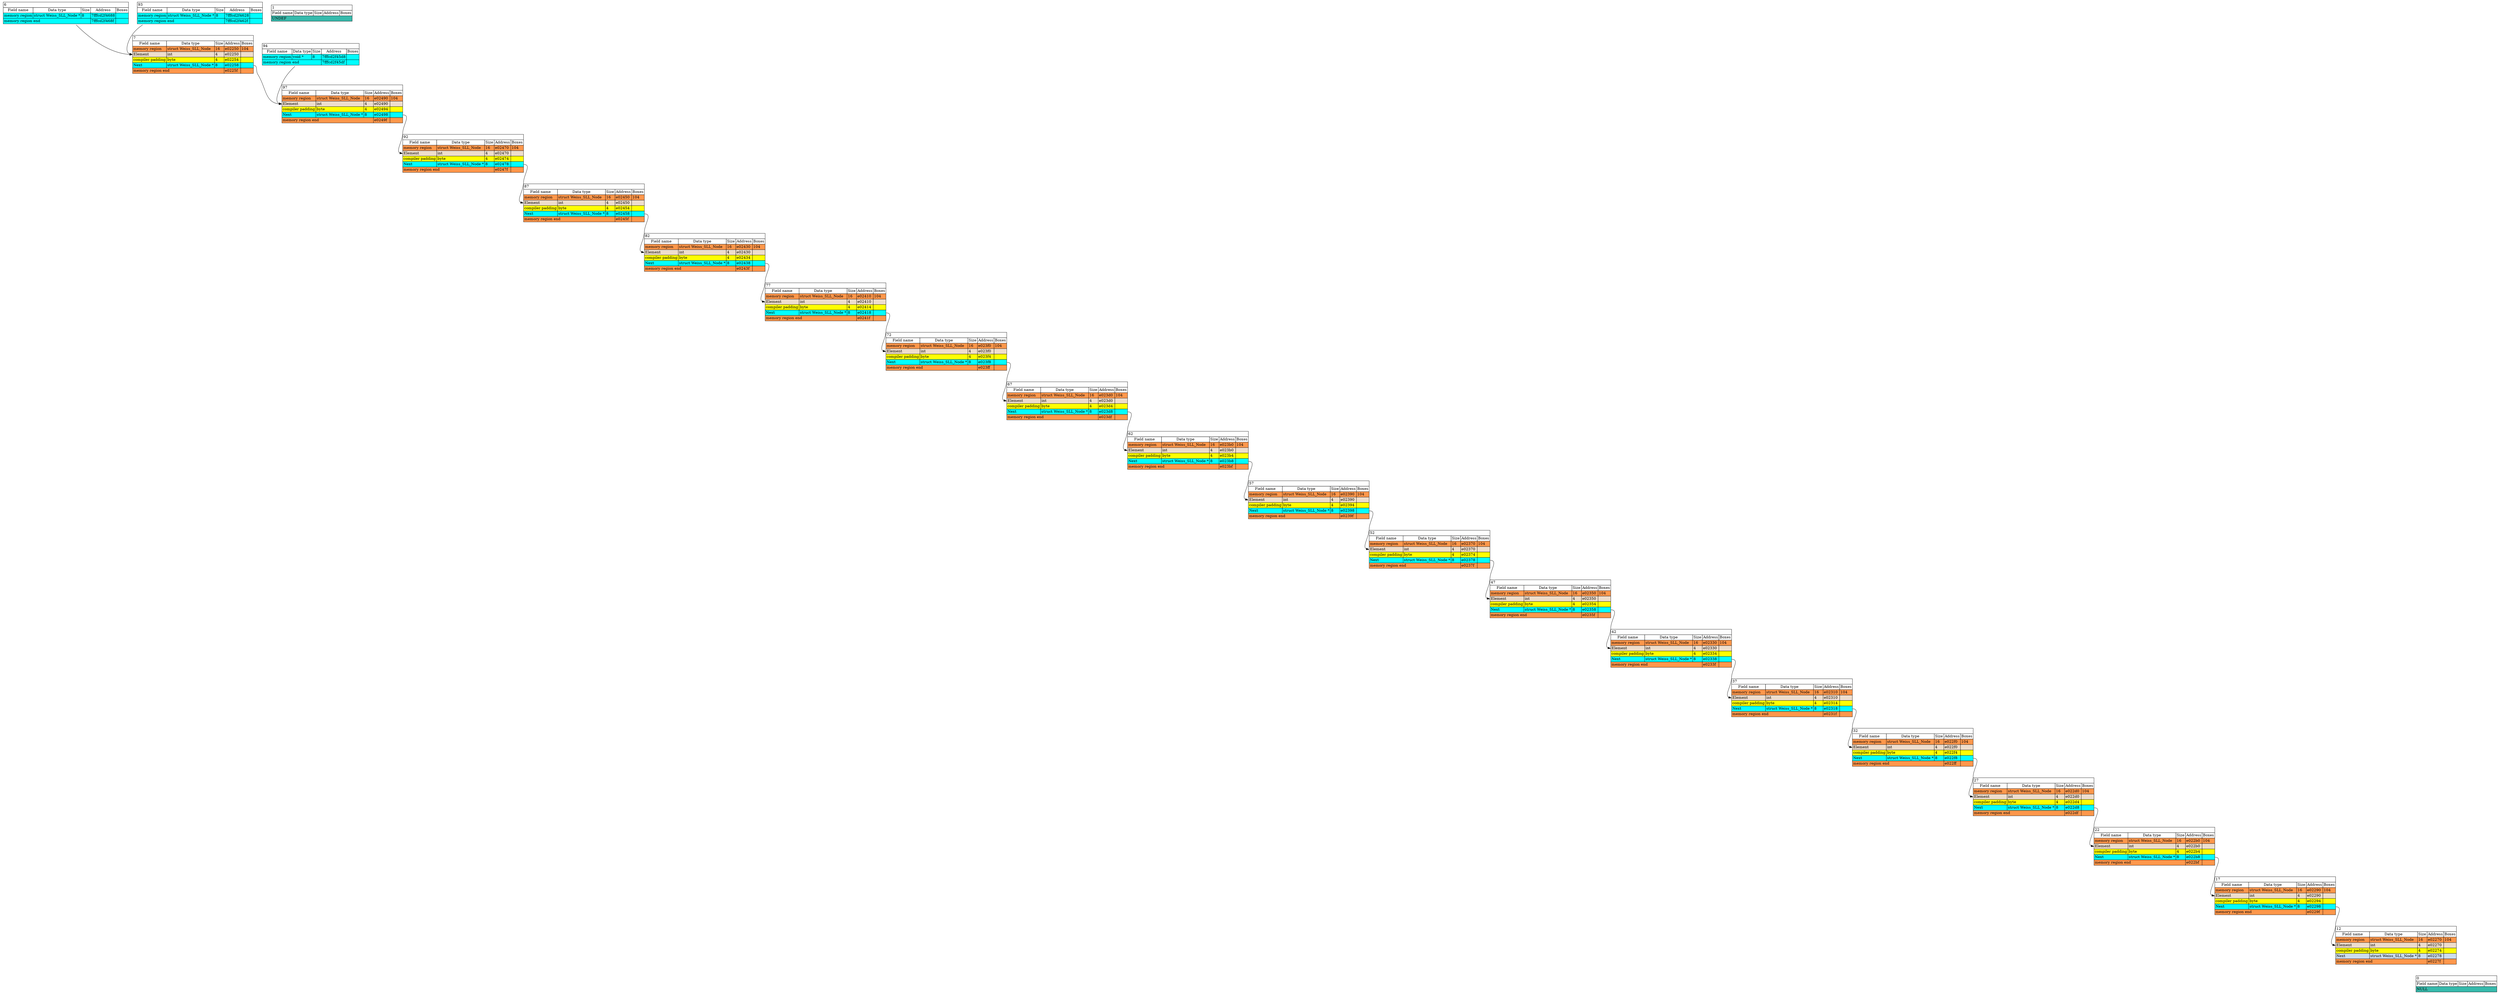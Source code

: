 digraph G {
	"42":"14689080out:e" -> "37":"14689040in:w" [color = "#000000"]
	"87":"14689368out:e" -> "82":"14689328in:w" [color = "#000000"]
	"7":"14688856out:e" -> "97":"14689424in:w" [color = "#000000"]
	"37":"14689048out:e" -> "32":"14689008in:w" [color = "#000000"]
	"52":"14689144out:e" -> "47":"14689104in:w" [color = "#000000"]
	"77":"14689304out:e" -> "72":"14689264in:w" [color = "#000000"]
	"47":"14689112out:e" -> "42":"14689072in:w" [color = "#000000"]
	"72":"14689272out:e" -> "67":"14689232in:w" [color = "#000000"]
	"62":"14689208out:e" -> "57":"14689168in:w" [color = "#000000"]
	"92":"14689400out:e" -> "87":"14689360in:w" [color = "#000000"]
	"94":"headout:e" -> "97":"14689424in:w" [color = "#000000"]
	"27":"14688984out:e" -> "22":"14688944in:w" [color = "#000000"]
	"17":"14688920out:e" -> "12":"14688880in:w" [color = "#000000"]
	"57":"14689176out:e" -> "52":"14689136in:w" [color = "#000000"]
	"82":"14689336out:e" -> "77":"14689296in:w" [color = "#000000"]
	"12":"14688888out:e" -> "0":"0in:w" [style = invis]
	"6":"headout:e" -> "7":"14688848in:w" [color = "#000000"]
	"22":"14688952out:e" -> "17":"14688912in:w" [color = "#000000"]
	"97":"14689432out:e" -> "92":"14689392in:w" [color = "#000000"]
	"32":"14689016out:e" -> "27":"14688976in:w" [color = "#000000"]
	"93":"headout:e" -> "7":"14688848in:w" [color = "#000000"]
	"67":"14689240out:e" -> "62":"14689200in:w" [color = "#000000"]
	subgraph connected_vertices {
		rankdir = LR
		62  [label = <<TABLE BORDER="0" COLOR="black" CELLBORDER="1" CELLSPACING="0"><TR><TD BGCOLOR="#FFFFFF" COLSPAN="5" PORT="" ALIGN="left">62</TD></TR><TR><TD>Field name</TD><TD>Data type</TD><TD>Size</TD><TD>Address</TD><TD>Boxes</TD></TR><TR><TD BGCOLOR="#FF974B" COLSPAN="1" PORT="head" ALIGN="left">memory region</TD><TD BGCOLOR="#FF974B" COLSPAN="1" PORT="" ALIGN="left">struct Weiss_SLL_Node</TD><TD BGCOLOR="#FF974B" COLSPAN="1" PORT="" ALIGN="left">16</TD><TD BGCOLOR="#FF974B" COLSPAN="1" PORT="" ALIGN="left">e023b0</TD><TD BGCOLOR="#FF974B" COLSPAN="1" PORT="" ALIGN="left">104</TD></TR><TR><TD BGCOLOR="#EEDDCC" COLSPAN="1" PORT="14689200in" ALIGN="left">Element</TD><TD BGCOLOR="#EEDDCC" COLSPAN="1" PORT="" ALIGN="left">int</TD><TD BGCOLOR="#EEDDCC" COLSPAN="1" PORT="" ALIGN="left">4</TD><TD BGCOLOR="#EEDDCC" COLSPAN="1" PORT="" ALIGN="left">e023b0</TD><TD BGCOLOR="#EEDDCC" COLSPAN="1" PORT="14689200out" ALIGN="left"></TD></TR><TR><TD BGCOLOR="#FFFF00" COLSPAN="1" PORT="" ALIGN="left">compiler padding</TD><TD BGCOLOR="#FFFF00" COLSPAN="1" PORT="" ALIGN="left">byte</TD><TD BGCOLOR="#FFFF00" COLSPAN="1" PORT="" ALIGN="left">4</TD><TD BGCOLOR="#FFFF00" COLSPAN="1" PORT="" ALIGN="left">e023b4</TD><TD BGCOLOR="#FFFF00" COLSPAN="1" PORT="" ALIGN="left"></TD></TR><TR><TD BGCOLOR="#00FFFF" COLSPAN="1" PORT="14689208in" ALIGN="left">Next</TD><TD BGCOLOR="#00FFFF" COLSPAN="1" PORT="" ALIGN="left">struct Weiss_SLL_Node *</TD><TD BGCOLOR="#00FFFF" COLSPAN="1" PORT="" ALIGN="left">8</TD><TD BGCOLOR="#00FFFF" COLSPAN="1" PORT="" ALIGN="left">e023b8</TD><TD BGCOLOR="#00FFFF" COLSPAN="1" PORT="14689208out" ALIGN="left"></TD></TR><TR><TD BGCOLOR="#FF974B" COLSPAN="3" PORT="head" ALIGN="left">memory region end</TD><TD BGCOLOR="#FF974B" COLSPAN="1" PORT="" ALIGN="left">e023bf</TD><TD BGCOLOR="#FF974B" COLSPAN="1" PORT="" ALIGN="left"></TD></TR></TABLE>>, shape = none]
		17  [label = <<TABLE BORDER="0" COLOR="black" CELLBORDER="1" CELLSPACING="0"><TR><TD BGCOLOR="#FFFFFF" COLSPAN="5" PORT="" ALIGN="left">17</TD></TR><TR><TD>Field name</TD><TD>Data type</TD><TD>Size</TD><TD>Address</TD><TD>Boxes</TD></TR><TR><TD BGCOLOR="#FF974B" COLSPAN="1" PORT="head" ALIGN="left">memory region</TD><TD BGCOLOR="#FF974B" COLSPAN="1" PORT="" ALIGN="left">struct Weiss_SLL_Node</TD><TD BGCOLOR="#FF974B" COLSPAN="1" PORT="" ALIGN="left">16</TD><TD BGCOLOR="#FF974B" COLSPAN="1" PORT="" ALIGN="left">e02290</TD><TD BGCOLOR="#FF974B" COLSPAN="1" PORT="" ALIGN="left">104</TD></TR><TR><TD BGCOLOR="#EEDDCC" COLSPAN="1" PORT="14688912in" ALIGN="left">Element</TD><TD BGCOLOR="#EEDDCC" COLSPAN="1" PORT="" ALIGN="left">int</TD><TD BGCOLOR="#EEDDCC" COLSPAN="1" PORT="" ALIGN="left">4</TD><TD BGCOLOR="#EEDDCC" COLSPAN="1" PORT="" ALIGN="left">e02290</TD><TD BGCOLOR="#EEDDCC" COLSPAN="1" PORT="14688912out" ALIGN="left"></TD></TR><TR><TD BGCOLOR="#FFFF00" COLSPAN="1" PORT="" ALIGN="left">compiler padding</TD><TD BGCOLOR="#FFFF00" COLSPAN="1" PORT="" ALIGN="left">byte</TD><TD BGCOLOR="#FFFF00" COLSPAN="1" PORT="" ALIGN="left">4</TD><TD BGCOLOR="#FFFF00" COLSPAN="1" PORT="" ALIGN="left">e02294</TD><TD BGCOLOR="#FFFF00" COLSPAN="1" PORT="" ALIGN="left"></TD></TR><TR><TD BGCOLOR="#00FFFF" COLSPAN="1" PORT="14688920in" ALIGN="left">Next</TD><TD BGCOLOR="#00FFFF" COLSPAN="1" PORT="" ALIGN="left">struct Weiss_SLL_Node *</TD><TD BGCOLOR="#00FFFF" COLSPAN="1" PORT="" ALIGN="left">8</TD><TD BGCOLOR="#00FFFF" COLSPAN="1" PORT="" ALIGN="left">e02298</TD><TD BGCOLOR="#00FFFF" COLSPAN="1" PORT="14688920out" ALIGN="left"></TD></TR><TR><TD BGCOLOR="#FF974B" COLSPAN="3" PORT="head" ALIGN="left">memory region end</TD><TD BGCOLOR="#FF974B" COLSPAN="1" PORT="" ALIGN="left">e0229f</TD><TD BGCOLOR="#FF974B" COLSPAN="1" PORT="" ALIGN="left"></TD></TR></TABLE>>, shape = none]
		97  [label = <<TABLE BORDER="0" COLOR="black" CELLBORDER="1" CELLSPACING="0"><TR><TD BGCOLOR="#FFFFFF" COLSPAN="5" PORT="" ALIGN="left">97</TD></TR><TR><TD>Field name</TD><TD>Data type</TD><TD>Size</TD><TD>Address</TD><TD>Boxes</TD></TR><TR><TD BGCOLOR="#FF974B" COLSPAN="1" PORT="head" ALIGN="left">memory region</TD><TD BGCOLOR="#FF974B" COLSPAN="1" PORT="" ALIGN="left">struct Weiss_SLL_Node</TD><TD BGCOLOR="#FF974B" COLSPAN="1" PORT="" ALIGN="left">16</TD><TD BGCOLOR="#FF974B" COLSPAN="1" PORT="" ALIGN="left">e02490</TD><TD BGCOLOR="#FF974B" COLSPAN="1" PORT="" ALIGN="left">104</TD></TR><TR><TD BGCOLOR="#EEDDCC" COLSPAN="1" PORT="14689424in" ALIGN="left">Element</TD><TD BGCOLOR="#EEDDCC" COLSPAN="1" PORT="" ALIGN="left">int</TD><TD BGCOLOR="#EEDDCC" COLSPAN="1" PORT="" ALIGN="left">4</TD><TD BGCOLOR="#EEDDCC" COLSPAN="1" PORT="" ALIGN="left">e02490</TD><TD BGCOLOR="#EEDDCC" COLSPAN="1" PORT="14689424out" ALIGN="left"></TD></TR><TR><TD BGCOLOR="#FFFF00" COLSPAN="1" PORT="" ALIGN="left">compiler padding</TD><TD BGCOLOR="#FFFF00" COLSPAN="1" PORT="" ALIGN="left">byte</TD><TD BGCOLOR="#FFFF00" COLSPAN="1" PORT="" ALIGN="left">4</TD><TD BGCOLOR="#FFFF00" COLSPAN="1" PORT="" ALIGN="left">e02494</TD><TD BGCOLOR="#FFFF00" COLSPAN="1" PORT="" ALIGN="left"></TD></TR><TR><TD BGCOLOR="#00FFFF" COLSPAN="1" PORT="14689432in" ALIGN="left">Next</TD><TD BGCOLOR="#00FFFF" COLSPAN="1" PORT="" ALIGN="left">struct Weiss_SLL_Node *</TD><TD BGCOLOR="#00FFFF" COLSPAN="1" PORT="" ALIGN="left">8</TD><TD BGCOLOR="#00FFFF" COLSPAN="1" PORT="" ALIGN="left">e02498</TD><TD BGCOLOR="#00FFFF" COLSPAN="1" PORT="14689432out" ALIGN="left"></TD></TR><TR><TD BGCOLOR="#FF974B" COLSPAN="3" PORT="head" ALIGN="left">memory region end</TD><TD BGCOLOR="#FF974B" COLSPAN="1" PORT="" ALIGN="left">e0249f</TD><TD BGCOLOR="#FF974B" COLSPAN="1" PORT="" ALIGN="left"></TD></TR></TABLE>>, shape = none]
		92  [label = <<TABLE BORDER="0" COLOR="black" CELLBORDER="1" CELLSPACING="0"><TR><TD BGCOLOR="#FFFFFF" COLSPAN="5" PORT="" ALIGN="left">92</TD></TR><TR><TD>Field name</TD><TD>Data type</TD><TD>Size</TD><TD>Address</TD><TD>Boxes</TD></TR><TR><TD BGCOLOR="#FF974B" COLSPAN="1" PORT="head" ALIGN="left">memory region</TD><TD BGCOLOR="#FF974B" COLSPAN="1" PORT="" ALIGN="left">struct Weiss_SLL_Node</TD><TD BGCOLOR="#FF974B" COLSPAN="1" PORT="" ALIGN="left">16</TD><TD BGCOLOR="#FF974B" COLSPAN="1" PORT="" ALIGN="left">e02470</TD><TD BGCOLOR="#FF974B" COLSPAN="1" PORT="" ALIGN="left">104</TD></TR><TR><TD BGCOLOR="#EEDDCC" COLSPAN="1" PORT="14689392in" ALIGN="left">Element</TD><TD BGCOLOR="#EEDDCC" COLSPAN="1" PORT="" ALIGN="left">int</TD><TD BGCOLOR="#EEDDCC" COLSPAN="1" PORT="" ALIGN="left">4</TD><TD BGCOLOR="#EEDDCC" COLSPAN="1" PORT="" ALIGN="left">e02470</TD><TD BGCOLOR="#EEDDCC" COLSPAN="1" PORT="14689392out" ALIGN="left"></TD></TR><TR><TD BGCOLOR="#FFFF00" COLSPAN="1" PORT="" ALIGN="left">compiler padding</TD><TD BGCOLOR="#FFFF00" COLSPAN="1" PORT="" ALIGN="left">byte</TD><TD BGCOLOR="#FFFF00" COLSPAN="1" PORT="" ALIGN="left">4</TD><TD BGCOLOR="#FFFF00" COLSPAN="1" PORT="" ALIGN="left">e02474</TD><TD BGCOLOR="#FFFF00" COLSPAN="1" PORT="" ALIGN="left"></TD></TR><TR><TD BGCOLOR="#00FFFF" COLSPAN="1" PORT="14689400in" ALIGN="left">Next</TD><TD BGCOLOR="#00FFFF" COLSPAN="1" PORT="" ALIGN="left">struct Weiss_SLL_Node *</TD><TD BGCOLOR="#00FFFF" COLSPAN="1" PORT="" ALIGN="left">8</TD><TD BGCOLOR="#00FFFF" COLSPAN="1" PORT="" ALIGN="left">e02478</TD><TD BGCOLOR="#00FFFF" COLSPAN="1" PORT="14689400out" ALIGN="left"></TD></TR><TR><TD BGCOLOR="#FF974B" COLSPAN="3" PORT="head" ALIGN="left">memory region end</TD><TD BGCOLOR="#FF974B" COLSPAN="1" PORT="" ALIGN="left">e0247f</TD><TD BGCOLOR="#FF974B" COLSPAN="1" PORT="" ALIGN="left"></TD></TR></TABLE>>, shape = none]
		0  [label = <<TABLE BORDER="0" COLOR="black" CELLBORDER="1" CELLSPACING="0"><TR><TD BGCOLOR="#FFFFFF" COLSPAN="5" PORT="" ALIGN="left">0</TD></TR><TR><TD>Field name</TD><TD>Data type</TD><TD>Size</TD><TD>Address</TD><TD>Boxes</TD></TR><TR><TD BGCOLOR="#37BAAC" COLSPAN="5" PORT="head" ALIGN="left">NULL</TD></TR></TABLE>>, shape = none]
		52  [label = <<TABLE BORDER="0" COLOR="black" CELLBORDER="1" CELLSPACING="0"><TR><TD BGCOLOR="#FFFFFF" COLSPAN="5" PORT="" ALIGN="left">52</TD></TR><TR><TD>Field name</TD><TD>Data type</TD><TD>Size</TD><TD>Address</TD><TD>Boxes</TD></TR><TR><TD BGCOLOR="#FF974B" COLSPAN="1" PORT="head" ALIGN="left">memory region</TD><TD BGCOLOR="#FF974B" COLSPAN="1" PORT="" ALIGN="left">struct Weiss_SLL_Node</TD><TD BGCOLOR="#FF974B" COLSPAN="1" PORT="" ALIGN="left">16</TD><TD BGCOLOR="#FF974B" COLSPAN="1" PORT="" ALIGN="left">e02370</TD><TD BGCOLOR="#FF974B" COLSPAN="1" PORT="" ALIGN="left">104</TD></TR><TR><TD BGCOLOR="#EEDDCC" COLSPAN="1" PORT="14689136in" ALIGN="left">Element</TD><TD BGCOLOR="#EEDDCC" COLSPAN="1" PORT="" ALIGN="left">int</TD><TD BGCOLOR="#EEDDCC" COLSPAN="1" PORT="" ALIGN="left">4</TD><TD BGCOLOR="#EEDDCC" COLSPAN="1" PORT="" ALIGN="left">e02370</TD><TD BGCOLOR="#EEDDCC" COLSPAN="1" PORT="14689136out" ALIGN="left"></TD></TR><TR><TD BGCOLOR="#FFFF00" COLSPAN="1" PORT="" ALIGN="left">compiler padding</TD><TD BGCOLOR="#FFFF00" COLSPAN="1" PORT="" ALIGN="left">byte</TD><TD BGCOLOR="#FFFF00" COLSPAN="1" PORT="" ALIGN="left">4</TD><TD BGCOLOR="#FFFF00" COLSPAN="1" PORT="" ALIGN="left">e02374</TD><TD BGCOLOR="#FFFF00" COLSPAN="1" PORT="" ALIGN="left"></TD></TR><TR><TD BGCOLOR="#00FFFF" COLSPAN="1" PORT="14689144in" ALIGN="left">Next</TD><TD BGCOLOR="#00FFFF" COLSPAN="1" PORT="" ALIGN="left">struct Weiss_SLL_Node *</TD><TD BGCOLOR="#00FFFF" COLSPAN="1" PORT="" ALIGN="left">8</TD><TD BGCOLOR="#00FFFF" COLSPAN="1" PORT="" ALIGN="left">e02378</TD><TD BGCOLOR="#00FFFF" COLSPAN="1" PORT="14689144out" ALIGN="left"></TD></TR><TR><TD BGCOLOR="#FF974B" COLSPAN="3" PORT="head" ALIGN="left">memory region end</TD><TD BGCOLOR="#FF974B" COLSPAN="1" PORT="" ALIGN="left">e0237f</TD><TD BGCOLOR="#FF974B" COLSPAN="1" PORT="" ALIGN="left"></TD></TR></TABLE>>, shape = none]
		27  [label = <<TABLE BORDER="0" COLOR="black" CELLBORDER="1" CELLSPACING="0"><TR><TD BGCOLOR="#FFFFFF" COLSPAN="5" PORT="" ALIGN="left">27</TD></TR><TR><TD>Field name</TD><TD>Data type</TD><TD>Size</TD><TD>Address</TD><TD>Boxes</TD></TR><TR><TD BGCOLOR="#FF974B" COLSPAN="1" PORT="head" ALIGN="left">memory region</TD><TD BGCOLOR="#FF974B" COLSPAN="1" PORT="" ALIGN="left">struct Weiss_SLL_Node</TD><TD BGCOLOR="#FF974B" COLSPAN="1" PORT="" ALIGN="left">16</TD><TD BGCOLOR="#FF974B" COLSPAN="1" PORT="" ALIGN="left">e022d0</TD><TD BGCOLOR="#FF974B" COLSPAN="1" PORT="" ALIGN="left">104</TD></TR><TR><TD BGCOLOR="#EEDDCC" COLSPAN="1" PORT="14688976in" ALIGN="left">Element</TD><TD BGCOLOR="#EEDDCC" COLSPAN="1" PORT="" ALIGN="left">int</TD><TD BGCOLOR="#EEDDCC" COLSPAN="1" PORT="" ALIGN="left">4</TD><TD BGCOLOR="#EEDDCC" COLSPAN="1" PORT="" ALIGN="left">e022d0</TD><TD BGCOLOR="#EEDDCC" COLSPAN="1" PORT="14688976out" ALIGN="left"></TD></TR><TR><TD BGCOLOR="#FFFF00" COLSPAN="1" PORT="" ALIGN="left">compiler padding</TD><TD BGCOLOR="#FFFF00" COLSPAN="1" PORT="" ALIGN="left">byte</TD><TD BGCOLOR="#FFFF00" COLSPAN="1" PORT="" ALIGN="left">4</TD><TD BGCOLOR="#FFFF00" COLSPAN="1" PORT="" ALIGN="left">e022d4</TD><TD BGCOLOR="#FFFF00" COLSPAN="1" PORT="" ALIGN="left"></TD></TR><TR><TD BGCOLOR="#00FFFF" COLSPAN="1" PORT="14688984in" ALIGN="left">Next</TD><TD BGCOLOR="#00FFFF" COLSPAN="1" PORT="" ALIGN="left">struct Weiss_SLL_Node *</TD><TD BGCOLOR="#00FFFF" COLSPAN="1" PORT="" ALIGN="left">8</TD><TD BGCOLOR="#00FFFF" COLSPAN="1" PORT="" ALIGN="left">e022d8</TD><TD BGCOLOR="#00FFFF" COLSPAN="1" PORT="14688984out" ALIGN="left"></TD></TR><TR><TD BGCOLOR="#FF974B" COLSPAN="3" PORT="head" ALIGN="left">memory region end</TD><TD BGCOLOR="#FF974B" COLSPAN="1" PORT="" ALIGN="left">e022df</TD><TD BGCOLOR="#FF974B" COLSPAN="1" PORT="" ALIGN="left"></TD></TR></TABLE>>, shape = none]
		6  [label = <<TABLE BORDER="0" COLOR="black" CELLBORDER="1" CELLSPACING="0"><TR><TD BGCOLOR="#FFFFFF" COLSPAN="5" PORT="" ALIGN="left">6</TD></TR><TR><TD>Field name</TD><TD>Data type</TD><TD>Size</TD><TD>Address</TD><TD>Boxes</TD></TR><TR><TD BGCOLOR="#00FFFF" COLSPAN="1" PORT="head" ALIGN="left">memory region</TD><TD BGCOLOR="#00FFFF" COLSPAN="1" PORT="" ALIGN="left">struct Weiss_SLL_Node *</TD><TD BGCOLOR="#00FFFF" COLSPAN="1" PORT="" ALIGN="left">8</TD><TD BGCOLOR="#00FFFF" COLSPAN="1" PORT="" ALIGN="left">7fffcd2f4688</TD><TD BGCOLOR="#00FFFF" COLSPAN="1" PORT="" ALIGN="left"></TD></TR><TR><TD BGCOLOR="#00FFFF" COLSPAN="3" PORT="head" ALIGN="left">memory region end</TD><TD BGCOLOR="#00FFFF" COLSPAN="1" PORT="" ALIGN="left">7fffcd2f468f</TD><TD BGCOLOR="#00FFFF" COLSPAN="1" PORT="" ALIGN="left"></TD></TR></TABLE>>, shape = none]
		82  [label = <<TABLE BORDER="0" COLOR="black" CELLBORDER="1" CELLSPACING="0"><TR><TD BGCOLOR="#FFFFFF" COLSPAN="5" PORT="" ALIGN="left">82</TD></TR><TR><TD>Field name</TD><TD>Data type</TD><TD>Size</TD><TD>Address</TD><TD>Boxes</TD></TR><TR><TD BGCOLOR="#FF974B" COLSPAN="1" PORT="head" ALIGN="left">memory region</TD><TD BGCOLOR="#FF974B" COLSPAN="1" PORT="" ALIGN="left">struct Weiss_SLL_Node</TD><TD BGCOLOR="#FF974B" COLSPAN="1" PORT="" ALIGN="left">16</TD><TD BGCOLOR="#FF974B" COLSPAN="1" PORT="" ALIGN="left">e02430</TD><TD BGCOLOR="#FF974B" COLSPAN="1" PORT="" ALIGN="left">104</TD></TR><TR><TD BGCOLOR="#EEDDCC" COLSPAN="1" PORT="14689328in" ALIGN="left">Element</TD><TD BGCOLOR="#EEDDCC" COLSPAN="1" PORT="" ALIGN="left">int</TD><TD BGCOLOR="#EEDDCC" COLSPAN="1" PORT="" ALIGN="left">4</TD><TD BGCOLOR="#EEDDCC" COLSPAN="1" PORT="" ALIGN="left">e02430</TD><TD BGCOLOR="#EEDDCC" COLSPAN="1" PORT="14689328out" ALIGN="left"></TD></TR><TR><TD BGCOLOR="#FFFF00" COLSPAN="1" PORT="" ALIGN="left">compiler padding</TD><TD BGCOLOR="#FFFF00" COLSPAN="1" PORT="" ALIGN="left">byte</TD><TD BGCOLOR="#FFFF00" COLSPAN="1" PORT="" ALIGN="left">4</TD><TD BGCOLOR="#FFFF00" COLSPAN="1" PORT="" ALIGN="left">e02434</TD><TD BGCOLOR="#FFFF00" COLSPAN="1" PORT="" ALIGN="left"></TD></TR><TR><TD BGCOLOR="#00FFFF" COLSPAN="1" PORT="14689336in" ALIGN="left">Next</TD><TD BGCOLOR="#00FFFF" COLSPAN="1" PORT="" ALIGN="left">struct Weiss_SLL_Node *</TD><TD BGCOLOR="#00FFFF" COLSPAN="1" PORT="" ALIGN="left">8</TD><TD BGCOLOR="#00FFFF" COLSPAN="1" PORT="" ALIGN="left">e02438</TD><TD BGCOLOR="#00FFFF" COLSPAN="1" PORT="14689336out" ALIGN="left"></TD></TR><TR><TD BGCOLOR="#FF974B" COLSPAN="3" PORT="head" ALIGN="left">memory region end</TD><TD BGCOLOR="#FF974B" COLSPAN="1" PORT="" ALIGN="left">e0243f</TD><TD BGCOLOR="#FF974B" COLSPAN="1" PORT="" ALIGN="left"></TD></TR></TABLE>>, shape = none]
		57  [label = <<TABLE BORDER="0" COLOR="black" CELLBORDER="1" CELLSPACING="0"><TR><TD BGCOLOR="#FFFFFF" COLSPAN="5" PORT="" ALIGN="left">57</TD></TR><TR><TD>Field name</TD><TD>Data type</TD><TD>Size</TD><TD>Address</TD><TD>Boxes</TD></TR><TR><TD BGCOLOR="#FF974B" COLSPAN="1" PORT="head" ALIGN="left">memory region</TD><TD BGCOLOR="#FF974B" COLSPAN="1" PORT="" ALIGN="left">struct Weiss_SLL_Node</TD><TD BGCOLOR="#FF974B" COLSPAN="1" PORT="" ALIGN="left">16</TD><TD BGCOLOR="#FF974B" COLSPAN="1" PORT="" ALIGN="left">e02390</TD><TD BGCOLOR="#FF974B" COLSPAN="1" PORT="" ALIGN="left">104</TD></TR><TR><TD BGCOLOR="#EEDDCC" COLSPAN="1" PORT="14689168in" ALIGN="left">Element</TD><TD BGCOLOR="#EEDDCC" COLSPAN="1" PORT="" ALIGN="left">int</TD><TD BGCOLOR="#EEDDCC" COLSPAN="1" PORT="" ALIGN="left">4</TD><TD BGCOLOR="#EEDDCC" COLSPAN="1" PORT="" ALIGN="left">e02390</TD><TD BGCOLOR="#EEDDCC" COLSPAN="1" PORT="14689168out" ALIGN="left"></TD></TR><TR><TD BGCOLOR="#FFFF00" COLSPAN="1" PORT="" ALIGN="left">compiler padding</TD><TD BGCOLOR="#FFFF00" COLSPAN="1" PORT="" ALIGN="left">byte</TD><TD BGCOLOR="#FFFF00" COLSPAN="1" PORT="" ALIGN="left">4</TD><TD BGCOLOR="#FFFF00" COLSPAN="1" PORT="" ALIGN="left">e02394</TD><TD BGCOLOR="#FFFF00" COLSPAN="1" PORT="" ALIGN="left"></TD></TR><TR><TD BGCOLOR="#00FFFF" COLSPAN="1" PORT="14689176in" ALIGN="left">Next</TD><TD BGCOLOR="#00FFFF" COLSPAN="1" PORT="" ALIGN="left">struct Weiss_SLL_Node *</TD><TD BGCOLOR="#00FFFF" COLSPAN="1" PORT="" ALIGN="left">8</TD><TD BGCOLOR="#00FFFF" COLSPAN="1" PORT="" ALIGN="left">e02398</TD><TD BGCOLOR="#00FFFF" COLSPAN="1" PORT="14689176out" ALIGN="left"></TD></TR><TR><TD BGCOLOR="#FF974B" COLSPAN="3" PORT="head" ALIGN="left">memory region end</TD><TD BGCOLOR="#FF974B" COLSPAN="1" PORT="" ALIGN="left">e0239f</TD><TD BGCOLOR="#FF974B" COLSPAN="1" PORT="" ALIGN="left"></TD></TR></TABLE>>, shape = none]
		67  [label = <<TABLE BORDER="0" COLOR="black" CELLBORDER="1" CELLSPACING="0"><TR><TD BGCOLOR="#FFFFFF" COLSPAN="5" PORT="" ALIGN="left">67</TD></TR><TR><TD>Field name</TD><TD>Data type</TD><TD>Size</TD><TD>Address</TD><TD>Boxes</TD></TR><TR><TD BGCOLOR="#FF974B" COLSPAN="1" PORT="head" ALIGN="left">memory region</TD><TD BGCOLOR="#FF974B" COLSPAN="1" PORT="" ALIGN="left">struct Weiss_SLL_Node</TD><TD BGCOLOR="#FF974B" COLSPAN="1" PORT="" ALIGN="left">16</TD><TD BGCOLOR="#FF974B" COLSPAN="1" PORT="" ALIGN="left">e023d0</TD><TD BGCOLOR="#FF974B" COLSPAN="1" PORT="" ALIGN="left">104</TD></TR><TR><TD BGCOLOR="#EEDDCC" COLSPAN="1" PORT="14689232in" ALIGN="left">Element</TD><TD BGCOLOR="#EEDDCC" COLSPAN="1" PORT="" ALIGN="left">int</TD><TD BGCOLOR="#EEDDCC" COLSPAN="1" PORT="" ALIGN="left">4</TD><TD BGCOLOR="#EEDDCC" COLSPAN="1" PORT="" ALIGN="left">e023d0</TD><TD BGCOLOR="#EEDDCC" COLSPAN="1" PORT="14689232out" ALIGN="left"></TD></TR><TR><TD BGCOLOR="#FFFF00" COLSPAN="1" PORT="" ALIGN="left">compiler padding</TD><TD BGCOLOR="#FFFF00" COLSPAN="1" PORT="" ALIGN="left">byte</TD><TD BGCOLOR="#FFFF00" COLSPAN="1" PORT="" ALIGN="left">4</TD><TD BGCOLOR="#FFFF00" COLSPAN="1" PORT="" ALIGN="left">e023d4</TD><TD BGCOLOR="#FFFF00" COLSPAN="1" PORT="" ALIGN="left"></TD></TR><TR><TD BGCOLOR="#00FFFF" COLSPAN="1" PORT="14689240in" ALIGN="left">Next</TD><TD BGCOLOR="#00FFFF" COLSPAN="1" PORT="" ALIGN="left">struct Weiss_SLL_Node *</TD><TD BGCOLOR="#00FFFF" COLSPAN="1" PORT="" ALIGN="left">8</TD><TD BGCOLOR="#00FFFF" COLSPAN="1" PORT="" ALIGN="left">e023d8</TD><TD BGCOLOR="#00FFFF" COLSPAN="1" PORT="14689240out" ALIGN="left"></TD></TR><TR><TD BGCOLOR="#FF974B" COLSPAN="3" PORT="head" ALIGN="left">memory region end</TD><TD BGCOLOR="#FF974B" COLSPAN="1" PORT="" ALIGN="left">e023df</TD><TD BGCOLOR="#FF974B" COLSPAN="1" PORT="" ALIGN="left"></TD></TR></TABLE>>, shape = none]
		37  [label = <<TABLE BORDER="0" COLOR="black" CELLBORDER="1" CELLSPACING="0"><TR><TD BGCOLOR="#FFFFFF" COLSPAN="5" PORT="" ALIGN="left">37</TD></TR><TR><TD>Field name</TD><TD>Data type</TD><TD>Size</TD><TD>Address</TD><TD>Boxes</TD></TR><TR><TD BGCOLOR="#FF974B" COLSPAN="1" PORT="head" ALIGN="left">memory region</TD><TD BGCOLOR="#FF974B" COLSPAN="1" PORT="" ALIGN="left">struct Weiss_SLL_Node</TD><TD BGCOLOR="#FF974B" COLSPAN="1" PORT="" ALIGN="left">16</TD><TD BGCOLOR="#FF974B" COLSPAN="1" PORT="" ALIGN="left">e02310</TD><TD BGCOLOR="#FF974B" COLSPAN="1" PORT="" ALIGN="left">104</TD></TR><TR><TD BGCOLOR="#EEDDCC" COLSPAN="1" PORT="14689040in" ALIGN="left">Element</TD><TD BGCOLOR="#EEDDCC" COLSPAN="1" PORT="" ALIGN="left">int</TD><TD BGCOLOR="#EEDDCC" COLSPAN="1" PORT="" ALIGN="left">4</TD><TD BGCOLOR="#EEDDCC" COLSPAN="1" PORT="" ALIGN="left">e02310</TD><TD BGCOLOR="#EEDDCC" COLSPAN="1" PORT="14689040out" ALIGN="left"></TD></TR><TR><TD BGCOLOR="#FFFF00" COLSPAN="1" PORT="" ALIGN="left">compiler padding</TD><TD BGCOLOR="#FFFF00" COLSPAN="1" PORT="" ALIGN="left">byte</TD><TD BGCOLOR="#FFFF00" COLSPAN="1" PORT="" ALIGN="left">4</TD><TD BGCOLOR="#FFFF00" COLSPAN="1" PORT="" ALIGN="left">e02314</TD><TD BGCOLOR="#FFFF00" COLSPAN="1" PORT="" ALIGN="left"></TD></TR><TR><TD BGCOLOR="#00FFFF" COLSPAN="1" PORT="14689048in" ALIGN="left">Next</TD><TD BGCOLOR="#00FFFF" COLSPAN="1" PORT="" ALIGN="left">struct Weiss_SLL_Node *</TD><TD BGCOLOR="#00FFFF" COLSPAN="1" PORT="" ALIGN="left">8</TD><TD BGCOLOR="#00FFFF" COLSPAN="1" PORT="" ALIGN="left">e02318</TD><TD BGCOLOR="#00FFFF" COLSPAN="1" PORT="14689048out" ALIGN="left"></TD></TR><TR><TD BGCOLOR="#FF974B" COLSPAN="3" PORT="head" ALIGN="left">memory region end</TD><TD BGCOLOR="#FF974B" COLSPAN="1" PORT="" ALIGN="left">e0231f</TD><TD BGCOLOR="#FF974B" COLSPAN="1" PORT="" ALIGN="left"></TD></TR></TABLE>>, shape = none]
		12  [label = <<TABLE BORDER="0" COLOR="black" CELLBORDER="1" CELLSPACING="0"><TR><TD BGCOLOR="#FFFFFF" COLSPAN="5" PORT="" ALIGN="left">12</TD></TR><TR><TD>Field name</TD><TD>Data type</TD><TD>Size</TD><TD>Address</TD><TD>Boxes</TD></TR><TR><TD BGCOLOR="#FF974B" COLSPAN="1" PORT="head" ALIGN="left">memory region</TD><TD BGCOLOR="#FF974B" COLSPAN="1" PORT="" ALIGN="left">struct Weiss_SLL_Node</TD><TD BGCOLOR="#FF974B" COLSPAN="1" PORT="" ALIGN="left">16</TD><TD BGCOLOR="#FF974B" COLSPAN="1" PORT="" ALIGN="left">e02270</TD><TD BGCOLOR="#FF974B" COLSPAN="1" PORT="" ALIGN="left">104</TD></TR><TR><TD BGCOLOR="#EEDDCC" COLSPAN="1" PORT="14688880in" ALIGN="left">Element</TD><TD BGCOLOR="#EEDDCC" COLSPAN="1" PORT="" ALIGN="left">int</TD><TD BGCOLOR="#EEDDCC" COLSPAN="1" PORT="" ALIGN="left">4</TD><TD BGCOLOR="#EEDDCC" COLSPAN="1" PORT="" ALIGN="left">e02270</TD><TD BGCOLOR="#EEDDCC" COLSPAN="1" PORT="14688880out" ALIGN="left"></TD></TR><TR><TD BGCOLOR="#FFFF00" COLSPAN="1" PORT="" ALIGN="left">compiler padding</TD><TD BGCOLOR="#FFFF00" COLSPAN="1" PORT="" ALIGN="left">byte</TD><TD BGCOLOR="#FFFF00" COLSPAN="1" PORT="" ALIGN="left">4</TD><TD BGCOLOR="#FFFF00" COLSPAN="1" PORT="" ALIGN="left">e02274</TD><TD BGCOLOR="#FFFF00" COLSPAN="1" PORT="" ALIGN="left"></TD></TR><TR><TD BGCOLOR="#CCDDEE" COLSPAN="1" PORT="14688888in" ALIGN="left">Next</TD><TD BGCOLOR="#CCDDEE" COLSPAN="1" PORT="" ALIGN="left">struct Weiss_SLL_Node *</TD><TD BGCOLOR="#CCDDEE" COLSPAN="1" PORT="" ALIGN="left">8</TD><TD BGCOLOR="#CCDDEE" COLSPAN="1" PORT="" ALIGN="left">e02278</TD><TD BGCOLOR="#CCDDEE" COLSPAN="1" PORT="14688888out" ALIGN="left"></TD></TR><TR><TD BGCOLOR="#FF974B" COLSPAN="3" PORT="head" ALIGN="left">memory region end</TD><TD BGCOLOR="#FF974B" COLSPAN="1" PORT="" ALIGN="left">e0227f</TD><TD BGCOLOR="#FF974B" COLSPAN="1" PORT="" ALIGN="left"></TD></TR></TABLE>>, shape = none]
		42  [label = <<TABLE BORDER="0" COLOR="black" CELLBORDER="1" CELLSPACING="0"><TR><TD BGCOLOR="#FFFFFF" COLSPAN="5" PORT="" ALIGN="left">42</TD></TR><TR><TD>Field name</TD><TD>Data type</TD><TD>Size</TD><TD>Address</TD><TD>Boxes</TD></TR><TR><TD BGCOLOR="#FF974B" COLSPAN="1" PORT="head" ALIGN="left">memory region</TD><TD BGCOLOR="#FF974B" COLSPAN="1" PORT="" ALIGN="left">struct Weiss_SLL_Node</TD><TD BGCOLOR="#FF974B" COLSPAN="1" PORT="" ALIGN="left">16</TD><TD BGCOLOR="#FF974B" COLSPAN="1" PORT="" ALIGN="left">e02330</TD><TD BGCOLOR="#FF974B" COLSPAN="1" PORT="" ALIGN="left">104</TD></TR><TR><TD BGCOLOR="#EEDDCC" COLSPAN="1" PORT="14689072in" ALIGN="left">Element</TD><TD BGCOLOR="#EEDDCC" COLSPAN="1" PORT="" ALIGN="left">int</TD><TD BGCOLOR="#EEDDCC" COLSPAN="1" PORT="" ALIGN="left">4</TD><TD BGCOLOR="#EEDDCC" COLSPAN="1" PORT="" ALIGN="left">e02330</TD><TD BGCOLOR="#EEDDCC" COLSPAN="1" PORT="14689072out" ALIGN="left"></TD></TR><TR><TD BGCOLOR="#FFFF00" COLSPAN="1" PORT="" ALIGN="left">compiler padding</TD><TD BGCOLOR="#FFFF00" COLSPAN="1" PORT="" ALIGN="left">byte</TD><TD BGCOLOR="#FFFF00" COLSPAN="1" PORT="" ALIGN="left">4</TD><TD BGCOLOR="#FFFF00" COLSPAN="1" PORT="" ALIGN="left">e02334</TD><TD BGCOLOR="#FFFF00" COLSPAN="1" PORT="" ALIGN="left"></TD></TR><TR><TD BGCOLOR="#00FFFF" COLSPAN="1" PORT="14689080in" ALIGN="left">Next</TD><TD BGCOLOR="#00FFFF" COLSPAN="1" PORT="" ALIGN="left">struct Weiss_SLL_Node *</TD><TD BGCOLOR="#00FFFF" COLSPAN="1" PORT="" ALIGN="left">8</TD><TD BGCOLOR="#00FFFF" COLSPAN="1" PORT="" ALIGN="left">e02338</TD><TD BGCOLOR="#00FFFF" COLSPAN="1" PORT="14689080out" ALIGN="left"></TD></TR><TR><TD BGCOLOR="#FF974B" COLSPAN="3" PORT="head" ALIGN="left">memory region end</TD><TD BGCOLOR="#FF974B" COLSPAN="1" PORT="" ALIGN="left">e0233f</TD><TD BGCOLOR="#FF974B" COLSPAN="1" PORT="" ALIGN="left"></TD></TR></TABLE>>, shape = none]
		87  [label = <<TABLE BORDER="0" COLOR="black" CELLBORDER="1" CELLSPACING="0"><TR><TD BGCOLOR="#FFFFFF" COLSPAN="5" PORT="" ALIGN="left">87</TD></TR><TR><TD>Field name</TD><TD>Data type</TD><TD>Size</TD><TD>Address</TD><TD>Boxes</TD></TR><TR><TD BGCOLOR="#FF974B" COLSPAN="1" PORT="head" ALIGN="left">memory region</TD><TD BGCOLOR="#FF974B" COLSPAN="1" PORT="" ALIGN="left">struct Weiss_SLL_Node</TD><TD BGCOLOR="#FF974B" COLSPAN="1" PORT="" ALIGN="left">16</TD><TD BGCOLOR="#FF974B" COLSPAN="1" PORT="" ALIGN="left">e02450</TD><TD BGCOLOR="#FF974B" COLSPAN="1" PORT="" ALIGN="left">104</TD></TR><TR><TD BGCOLOR="#EEDDCC" COLSPAN="1" PORT="14689360in" ALIGN="left">Element</TD><TD BGCOLOR="#EEDDCC" COLSPAN="1" PORT="" ALIGN="left">int</TD><TD BGCOLOR="#EEDDCC" COLSPAN="1" PORT="" ALIGN="left">4</TD><TD BGCOLOR="#EEDDCC" COLSPAN="1" PORT="" ALIGN="left">e02450</TD><TD BGCOLOR="#EEDDCC" COLSPAN="1" PORT="14689360out" ALIGN="left"></TD></TR><TR><TD BGCOLOR="#FFFF00" COLSPAN="1" PORT="" ALIGN="left">compiler padding</TD><TD BGCOLOR="#FFFF00" COLSPAN="1" PORT="" ALIGN="left">byte</TD><TD BGCOLOR="#FFFF00" COLSPAN="1" PORT="" ALIGN="left">4</TD><TD BGCOLOR="#FFFF00" COLSPAN="1" PORT="" ALIGN="left">e02454</TD><TD BGCOLOR="#FFFF00" COLSPAN="1" PORT="" ALIGN="left"></TD></TR><TR><TD BGCOLOR="#00FFFF" COLSPAN="1" PORT="14689368in" ALIGN="left">Next</TD><TD BGCOLOR="#00FFFF" COLSPAN="1" PORT="" ALIGN="left">struct Weiss_SLL_Node *</TD><TD BGCOLOR="#00FFFF" COLSPAN="1" PORT="" ALIGN="left">8</TD><TD BGCOLOR="#00FFFF" COLSPAN="1" PORT="" ALIGN="left">e02458</TD><TD BGCOLOR="#00FFFF" COLSPAN="1" PORT="14689368out" ALIGN="left"></TD></TR><TR><TD BGCOLOR="#FF974B" COLSPAN="3" PORT="head" ALIGN="left">memory region end</TD><TD BGCOLOR="#FF974B" COLSPAN="1" PORT="" ALIGN="left">e0245f</TD><TD BGCOLOR="#FF974B" COLSPAN="1" PORT="" ALIGN="left"></TD></TR></TABLE>>, shape = none]
		93  [label = <<TABLE BORDER="0" COLOR="black" CELLBORDER="1" CELLSPACING="0"><TR><TD BGCOLOR="#FFFFFF" COLSPAN="5" PORT="" ALIGN="left">93</TD></TR><TR><TD>Field name</TD><TD>Data type</TD><TD>Size</TD><TD>Address</TD><TD>Boxes</TD></TR><TR><TD BGCOLOR="#00FFFF" COLSPAN="1" PORT="head" ALIGN="left">memory region</TD><TD BGCOLOR="#00FFFF" COLSPAN="1" PORT="" ALIGN="left">struct Weiss_SLL_Node *</TD><TD BGCOLOR="#00FFFF" COLSPAN="1" PORT="" ALIGN="left">8</TD><TD BGCOLOR="#00FFFF" COLSPAN="1" PORT="" ALIGN="left">7fffcd2f4628</TD><TD BGCOLOR="#00FFFF" COLSPAN="1" PORT="" ALIGN="left"></TD></TR><TR><TD BGCOLOR="#00FFFF" COLSPAN="3" PORT="head" ALIGN="left">memory region end</TD><TD BGCOLOR="#00FFFF" COLSPAN="1" PORT="" ALIGN="left">7fffcd2f462f</TD><TD BGCOLOR="#00FFFF" COLSPAN="1" PORT="" ALIGN="left"></TD></TR></TABLE>>, shape = none]
		72  [label = <<TABLE BORDER="0" COLOR="black" CELLBORDER="1" CELLSPACING="0"><TR><TD BGCOLOR="#FFFFFF" COLSPAN="5" PORT="" ALIGN="left">72</TD></TR><TR><TD>Field name</TD><TD>Data type</TD><TD>Size</TD><TD>Address</TD><TD>Boxes</TD></TR><TR><TD BGCOLOR="#FF974B" COLSPAN="1" PORT="head" ALIGN="left">memory region</TD><TD BGCOLOR="#FF974B" COLSPAN="1" PORT="" ALIGN="left">struct Weiss_SLL_Node</TD><TD BGCOLOR="#FF974B" COLSPAN="1" PORT="" ALIGN="left">16</TD><TD BGCOLOR="#FF974B" COLSPAN="1" PORT="" ALIGN="left">e023f0</TD><TD BGCOLOR="#FF974B" COLSPAN="1" PORT="" ALIGN="left">104</TD></TR><TR><TD BGCOLOR="#EEDDCC" COLSPAN="1" PORT="14689264in" ALIGN="left">Element</TD><TD BGCOLOR="#EEDDCC" COLSPAN="1" PORT="" ALIGN="left">int</TD><TD BGCOLOR="#EEDDCC" COLSPAN="1" PORT="" ALIGN="left">4</TD><TD BGCOLOR="#EEDDCC" COLSPAN="1" PORT="" ALIGN="left">e023f0</TD><TD BGCOLOR="#EEDDCC" COLSPAN="1" PORT="14689264out" ALIGN="left"></TD></TR><TR><TD BGCOLOR="#FFFF00" COLSPAN="1" PORT="" ALIGN="left">compiler padding</TD><TD BGCOLOR="#FFFF00" COLSPAN="1" PORT="" ALIGN="left">byte</TD><TD BGCOLOR="#FFFF00" COLSPAN="1" PORT="" ALIGN="left">4</TD><TD BGCOLOR="#FFFF00" COLSPAN="1" PORT="" ALIGN="left">e023f4</TD><TD BGCOLOR="#FFFF00" COLSPAN="1" PORT="" ALIGN="left"></TD></TR><TR><TD BGCOLOR="#00FFFF" COLSPAN="1" PORT="14689272in" ALIGN="left">Next</TD><TD BGCOLOR="#00FFFF" COLSPAN="1" PORT="" ALIGN="left">struct Weiss_SLL_Node *</TD><TD BGCOLOR="#00FFFF" COLSPAN="1" PORT="" ALIGN="left">8</TD><TD BGCOLOR="#00FFFF" COLSPAN="1" PORT="" ALIGN="left">e023f8</TD><TD BGCOLOR="#00FFFF" COLSPAN="1" PORT="14689272out" ALIGN="left"></TD></TR><TR><TD BGCOLOR="#FF974B" COLSPAN="3" PORT="head" ALIGN="left">memory region end</TD><TD BGCOLOR="#FF974B" COLSPAN="1" PORT="" ALIGN="left">e023ff</TD><TD BGCOLOR="#FF974B" COLSPAN="1" PORT="" ALIGN="left"></TD></TR></TABLE>>, shape = none]
		22  [label = <<TABLE BORDER="0" COLOR="black" CELLBORDER="1" CELLSPACING="0"><TR><TD BGCOLOR="#FFFFFF" COLSPAN="5" PORT="" ALIGN="left">22</TD></TR><TR><TD>Field name</TD><TD>Data type</TD><TD>Size</TD><TD>Address</TD><TD>Boxes</TD></TR><TR><TD BGCOLOR="#FF974B" COLSPAN="1" PORT="head" ALIGN="left">memory region</TD><TD BGCOLOR="#FF974B" COLSPAN="1" PORT="" ALIGN="left">struct Weiss_SLL_Node</TD><TD BGCOLOR="#FF974B" COLSPAN="1" PORT="" ALIGN="left">16</TD><TD BGCOLOR="#FF974B" COLSPAN="1" PORT="" ALIGN="left">e022b0</TD><TD BGCOLOR="#FF974B" COLSPAN="1" PORT="" ALIGN="left">104</TD></TR><TR><TD BGCOLOR="#EEDDCC" COLSPAN="1" PORT="14688944in" ALIGN="left">Element</TD><TD BGCOLOR="#EEDDCC" COLSPAN="1" PORT="" ALIGN="left">int</TD><TD BGCOLOR="#EEDDCC" COLSPAN="1" PORT="" ALIGN="left">4</TD><TD BGCOLOR="#EEDDCC" COLSPAN="1" PORT="" ALIGN="left">e022b0</TD><TD BGCOLOR="#EEDDCC" COLSPAN="1" PORT="14688944out" ALIGN="left"></TD></TR><TR><TD BGCOLOR="#FFFF00" COLSPAN="1" PORT="" ALIGN="left">compiler padding</TD><TD BGCOLOR="#FFFF00" COLSPAN="1" PORT="" ALIGN="left">byte</TD><TD BGCOLOR="#FFFF00" COLSPAN="1" PORT="" ALIGN="left">4</TD><TD BGCOLOR="#FFFF00" COLSPAN="1" PORT="" ALIGN="left">e022b4</TD><TD BGCOLOR="#FFFF00" COLSPAN="1" PORT="" ALIGN="left"></TD></TR><TR><TD BGCOLOR="#00FFFF" COLSPAN="1" PORT="14688952in" ALIGN="left">Next</TD><TD BGCOLOR="#00FFFF" COLSPAN="1" PORT="" ALIGN="left">struct Weiss_SLL_Node *</TD><TD BGCOLOR="#00FFFF" COLSPAN="1" PORT="" ALIGN="left">8</TD><TD BGCOLOR="#00FFFF" COLSPAN="1" PORT="" ALIGN="left">e022b8</TD><TD BGCOLOR="#00FFFF" COLSPAN="1" PORT="14688952out" ALIGN="left"></TD></TR><TR><TD BGCOLOR="#FF974B" COLSPAN="3" PORT="head" ALIGN="left">memory region end</TD><TD BGCOLOR="#FF974B" COLSPAN="1" PORT="" ALIGN="left">e022bf</TD><TD BGCOLOR="#FF974B" COLSPAN="1" PORT="" ALIGN="left"></TD></TR></TABLE>>, shape = none]
		94  [label = <<TABLE BORDER="0" COLOR="black" CELLBORDER="1" CELLSPACING="0"><TR><TD BGCOLOR="#FFFFFF" COLSPAN="5" PORT="" ALIGN="left">94</TD></TR><TR><TD>Field name</TD><TD>Data type</TD><TD>Size</TD><TD>Address</TD><TD>Boxes</TD></TR><TR><TD BGCOLOR="#00FFFF" COLSPAN="1" PORT="head" ALIGN="left">memory region</TD><TD BGCOLOR="#00FFFF" COLSPAN="1" PORT="" ALIGN="left">void *</TD><TD BGCOLOR="#00FFFF" COLSPAN="1" PORT="" ALIGN="left">8</TD><TD BGCOLOR="#00FFFF" COLSPAN="1" PORT="" ALIGN="left">7fffcd2f45d8</TD><TD BGCOLOR="#00FFFF" COLSPAN="1" PORT="" ALIGN="left"></TD></TR><TR><TD BGCOLOR="#00FFFF" COLSPAN="3" PORT="head" ALIGN="left">memory region end</TD><TD BGCOLOR="#00FFFF" COLSPAN="1" PORT="" ALIGN="left">7fffcd2f45df</TD><TD BGCOLOR="#00FFFF" COLSPAN="1" PORT="" ALIGN="left"></TD></TR></TABLE>>, shape = none]
		77  [label = <<TABLE BORDER="0" COLOR="black" CELLBORDER="1" CELLSPACING="0"><TR><TD BGCOLOR="#FFFFFF" COLSPAN="5" PORT="" ALIGN="left">77</TD></TR><TR><TD>Field name</TD><TD>Data type</TD><TD>Size</TD><TD>Address</TD><TD>Boxes</TD></TR><TR><TD BGCOLOR="#FF974B" COLSPAN="1" PORT="head" ALIGN="left">memory region</TD><TD BGCOLOR="#FF974B" COLSPAN="1" PORT="" ALIGN="left">struct Weiss_SLL_Node</TD><TD BGCOLOR="#FF974B" COLSPAN="1" PORT="" ALIGN="left">16</TD><TD BGCOLOR="#FF974B" COLSPAN="1" PORT="" ALIGN="left">e02410</TD><TD BGCOLOR="#FF974B" COLSPAN="1" PORT="" ALIGN="left">104</TD></TR><TR><TD BGCOLOR="#EEDDCC" COLSPAN="1" PORT="14689296in" ALIGN="left">Element</TD><TD BGCOLOR="#EEDDCC" COLSPAN="1" PORT="" ALIGN="left">int</TD><TD BGCOLOR="#EEDDCC" COLSPAN="1" PORT="" ALIGN="left">4</TD><TD BGCOLOR="#EEDDCC" COLSPAN="1" PORT="" ALIGN="left">e02410</TD><TD BGCOLOR="#EEDDCC" COLSPAN="1" PORT="14689296out" ALIGN="left"></TD></TR><TR><TD BGCOLOR="#FFFF00" COLSPAN="1" PORT="" ALIGN="left">compiler padding</TD><TD BGCOLOR="#FFFF00" COLSPAN="1" PORT="" ALIGN="left">byte</TD><TD BGCOLOR="#FFFF00" COLSPAN="1" PORT="" ALIGN="left">4</TD><TD BGCOLOR="#FFFF00" COLSPAN="1" PORT="" ALIGN="left">e02414</TD><TD BGCOLOR="#FFFF00" COLSPAN="1" PORT="" ALIGN="left"></TD></TR><TR><TD BGCOLOR="#00FFFF" COLSPAN="1" PORT="14689304in" ALIGN="left">Next</TD><TD BGCOLOR="#00FFFF" COLSPAN="1" PORT="" ALIGN="left">struct Weiss_SLL_Node *</TD><TD BGCOLOR="#00FFFF" COLSPAN="1" PORT="" ALIGN="left">8</TD><TD BGCOLOR="#00FFFF" COLSPAN="1" PORT="" ALIGN="left">e02418</TD><TD BGCOLOR="#00FFFF" COLSPAN="1" PORT="14689304out" ALIGN="left"></TD></TR><TR><TD BGCOLOR="#FF974B" COLSPAN="3" PORT="head" ALIGN="left">memory region end</TD><TD BGCOLOR="#FF974B" COLSPAN="1" PORT="" ALIGN="left">e0241f</TD><TD BGCOLOR="#FF974B" COLSPAN="1" PORT="" ALIGN="left"></TD></TR></TABLE>>, shape = none]
		47  [label = <<TABLE BORDER="0" COLOR="black" CELLBORDER="1" CELLSPACING="0"><TR><TD BGCOLOR="#FFFFFF" COLSPAN="5" PORT="" ALIGN="left">47</TD></TR><TR><TD>Field name</TD><TD>Data type</TD><TD>Size</TD><TD>Address</TD><TD>Boxes</TD></TR><TR><TD BGCOLOR="#FF974B" COLSPAN="1" PORT="head" ALIGN="left">memory region</TD><TD BGCOLOR="#FF974B" COLSPAN="1" PORT="" ALIGN="left">struct Weiss_SLL_Node</TD><TD BGCOLOR="#FF974B" COLSPAN="1" PORT="" ALIGN="left">16</TD><TD BGCOLOR="#FF974B" COLSPAN="1" PORT="" ALIGN="left">e02350</TD><TD BGCOLOR="#FF974B" COLSPAN="1" PORT="" ALIGN="left">104</TD></TR><TR><TD BGCOLOR="#EEDDCC" COLSPAN="1" PORT="14689104in" ALIGN="left">Element</TD><TD BGCOLOR="#EEDDCC" COLSPAN="1" PORT="" ALIGN="left">int</TD><TD BGCOLOR="#EEDDCC" COLSPAN="1" PORT="" ALIGN="left">4</TD><TD BGCOLOR="#EEDDCC" COLSPAN="1" PORT="" ALIGN="left">e02350</TD><TD BGCOLOR="#EEDDCC" COLSPAN="1" PORT="14689104out" ALIGN="left"></TD></TR><TR><TD BGCOLOR="#FFFF00" COLSPAN="1" PORT="" ALIGN="left">compiler padding</TD><TD BGCOLOR="#FFFF00" COLSPAN="1" PORT="" ALIGN="left">byte</TD><TD BGCOLOR="#FFFF00" COLSPAN="1" PORT="" ALIGN="left">4</TD><TD BGCOLOR="#FFFF00" COLSPAN="1" PORT="" ALIGN="left">e02354</TD><TD BGCOLOR="#FFFF00" COLSPAN="1" PORT="" ALIGN="left"></TD></TR><TR><TD BGCOLOR="#00FFFF" COLSPAN="1" PORT="14689112in" ALIGN="left">Next</TD><TD BGCOLOR="#00FFFF" COLSPAN="1" PORT="" ALIGN="left">struct Weiss_SLL_Node *</TD><TD BGCOLOR="#00FFFF" COLSPAN="1" PORT="" ALIGN="left">8</TD><TD BGCOLOR="#00FFFF" COLSPAN="1" PORT="" ALIGN="left">e02358</TD><TD BGCOLOR="#00FFFF" COLSPAN="1" PORT="14689112out" ALIGN="left"></TD></TR><TR><TD BGCOLOR="#FF974B" COLSPAN="3" PORT="head" ALIGN="left">memory region end</TD><TD BGCOLOR="#FF974B" COLSPAN="1" PORT="" ALIGN="left">e0235f</TD><TD BGCOLOR="#FF974B" COLSPAN="1" PORT="" ALIGN="left"></TD></TR></TABLE>>, shape = none]
		32  [label = <<TABLE BORDER="0" COLOR="black" CELLBORDER="1" CELLSPACING="0"><TR><TD BGCOLOR="#FFFFFF" COLSPAN="5" PORT="" ALIGN="left">32</TD></TR><TR><TD>Field name</TD><TD>Data type</TD><TD>Size</TD><TD>Address</TD><TD>Boxes</TD></TR><TR><TD BGCOLOR="#FF974B" COLSPAN="1" PORT="head" ALIGN="left">memory region</TD><TD BGCOLOR="#FF974B" COLSPAN="1" PORT="" ALIGN="left">struct Weiss_SLL_Node</TD><TD BGCOLOR="#FF974B" COLSPAN="1" PORT="" ALIGN="left">16</TD><TD BGCOLOR="#FF974B" COLSPAN="1" PORT="" ALIGN="left">e022f0</TD><TD BGCOLOR="#FF974B" COLSPAN="1" PORT="" ALIGN="left">104</TD></TR><TR><TD BGCOLOR="#EEDDCC" COLSPAN="1" PORT="14689008in" ALIGN="left">Element</TD><TD BGCOLOR="#EEDDCC" COLSPAN="1" PORT="" ALIGN="left">int</TD><TD BGCOLOR="#EEDDCC" COLSPAN="1" PORT="" ALIGN="left">4</TD><TD BGCOLOR="#EEDDCC" COLSPAN="1" PORT="" ALIGN="left">e022f0</TD><TD BGCOLOR="#EEDDCC" COLSPAN="1" PORT="14689008out" ALIGN="left"></TD></TR><TR><TD BGCOLOR="#FFFF00" COLSPAN="1" PORT="" ALIGN="left">compiler padding</TD><TD BGCOLOR="#FFFF00" COLSPAN="1" PORT="" ALIGN="left">byte</TD><TD BGCOLOR="#FFFF00" COLSPAN="1" PORT="" ALIGN="left">4</TD><TD BGCOLOR="#FFFF00" COLSPAN="1" PORT="" ALIGN="left">e022f4</TD><TD BGCOLOR="#FFFF00" COLSPAN="1" PORT="" ALIGN="left"></TD></TR><TR><TD BGCOLOR="#00FFFF" COLSPAN="1" PORT="14689016in" ALIGN="left">Next</TD><TD BGCOLOR="#00FFFF" COLSPAN="1" PORT="" ALIGN="left">struct Weiss_SLL_Node *</TD><TD BGCOLOR="#00FFFF" COLSPAN="1" PORT="" ALIGN="left">8</TD><TD BGCOLOR="#00FFFF" COLSPAN="1" PORT="" ALIGN="left">e022f8</TD><TD BGCOLOR="#00FFFF" COLSPAN="1" PORT="14689016out" ALIGN="left"></TD></TR><TR><TD BGCOLOR="#FF974B" COLSPAN="3" PORT="head" ALIGN="left">memory region end</TD><TD BGCOLOR="#FF974B" COLSPAN="1" PORT="" ALIGN="left">e022ff</TD><TD BGCOLOR="#FF974B" COLSPAN="1" PORT="" ALIGN="left"></TD></TR></TABLE>>, shape = none]
		7  [label = <<TABLE BORDER="0" COLOR="black" CELLBORDER="1" CELLSPACING="0"><TR><TD BGCOLOR="#FFFFFF" COLSPAN="5" PORT="" ALIGN="left">7</TD></TR><TR><TD>Field name</TD><TD>Data type</TD><TD>Size</TD><TD>Address</TD><TD>Boxes</TD></TR><TR><TD BGCOLOR="#FF974B" COLSPAN="1" PORT="head" ALIGN="left">memory region</TD><TD BGCOLOR="#FF974B" COLSPAN="1" PORT="" ALIGN="left">struct Weiss_SLL_Node</TD><TD BGCOLOR="#FF974B" COLSPAN="1" PORT="" ALIGN="left">16</TD><TD BGCOLOR="#FF974B" COLSPAN="1" PORT="" ALIGN="left">e02250</TD><TD BGCOLOR="#FF974B" COLSPAN="1" PORT="" ALIGN="left">104</TD></TR><TR><TD BGCOLOR="#EEDDCC" COLSPAN="1" PORT="14688848in" ALIGN="left">Element</TD><TD BGCOLOR="#EEDDCC" COLSPAN="1" PORT="" ALIGN="left">int</TD><TD BGCOLOR="#EEDDCC" COLSPAN="1" PORT="" ALIGN="left">4</TD><TD BGCOLOR="#EEDDCC" COLSPAN="1" PORT="" ALIGN="left">e02250</TD><TD BGCOLOR="#EEDDCC" COLSPAN="1" PORT="14688848out" ALIGN="left"></TD></TR><TR><TD BGCOLOR="#FFFF00" COLSPAN="1" PORT="" ALIGN="left">compiler padding</TD><TD BGCOLOR="#FFFF00" COLSPAN="1" PORT="" ALIGN="left">byte</TD><TD BGCOLOR="#FFFF00" COLSPAN="1" PORT="" ALIGN="left">4</TD><TD BGCOLOR="#FFFF00" COLSPAN="1" PORT="" ALIGN="left">e02254</TD><TD BGCOLOR="#FFFF00" COLSPAN="1" PORT="" ALIGN="left"></TD></TR><TR><TD BGCOLOR="#00FFFF" COLSPAN="1" PORT="14688856in" ALIGN="left">Next</TD><TD BGCOLOR="#00FFFF" COLSPAN="1" PORT="" ALIGN="left">struct Weiss_SLL_Node *</TD><TD BGCOLOR="#00FFFF" COLSPAN="1" PORT="" ALIGN="left">8</TD><TD BGCOLOR="#00FFFF" COLSPAN="1" PORT="" ALIGN="left">e02258</TD><TD BGCOLOR="#00FFFF" COLSPAN="1" PORT="14688856out" ALIGN="left"></TD></TR><TR><TD BGCOLOR="#FF974B" COLSPAN="3" PORT="head" ALIGN="left">memory region end</TD><TD BGCOLOR="#FF974B" COLSPAN="1" PORT="" ALIGN="left">e0225f</TD><TD BGCOLOR="#FF974B" COLSPAN="1" PORT="" ALIGN="left"></TD></TR></TABLE>>, shape = none]
	}
	subgraph disconnected_vertices {
		1  [label = <<TABLE BORDER="0" COLOR="black" CELLBORDER="1" CELLSPACING="0"><TR><TD BGCOLOR="#FFFFFF" COLSPAN="5" PORT="" ALIGN="left">1</TD></TR><TR><TD>Field name</TD><TD>Data type</TD><TD>Size</TD><TD>Address</TD><TD>Boxes</TD></TR><TR><TD BGCOLOR="#37BAAC" COLSPAN="5" PORT="head" ALIGN="left">UNDEF</TD></TR></TABLE>>, shape = none]
	}
}